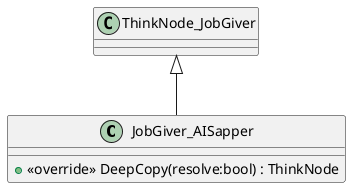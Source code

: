@startuml
class JobGiver_AISapper {
    + <<override>> DeepCopy(resolve:bool) : ThinkNode
}
ThinkNode_JobGiver <|-- JobGiver_AISapper
@enduml
